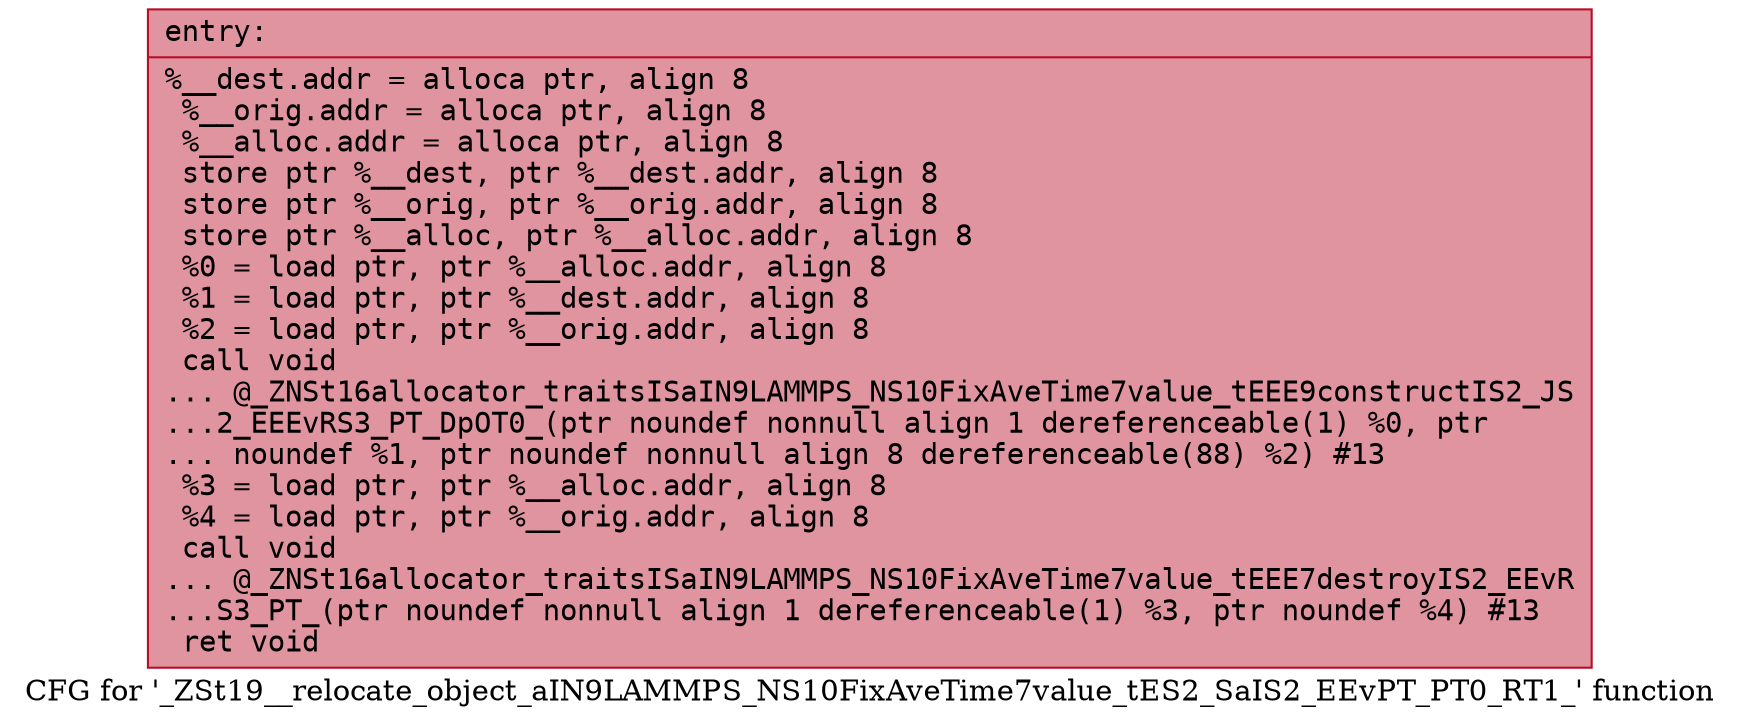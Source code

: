 digraph "CFG for '_ZSt19__relocate_object_aIN9LAMMPS_NS10FixAveTime7value_tES2_SaIS2_EEvPT_PT0_RT1_' function" {
	label="CFG for '_ZSt19__relocate_object_aIN9LAMMPS_NS10FixAveTime7value_tES2_SaIS2_EEvPT_PT0_RT1_' function";

	Node0x560f93ca57c0 [shape=record,color="#b70d28ff", style=filled, fillcolor="#b70d2870" fontname="Courier",label="{entry:\l|  %__dest.addr = alloca ptr, align 8\l  %__orig.addr = alloca ptr, align 8\l  %__alloc.addr = alloca ptr, align 8\l  store ptr %__dest, ptr %__dest.addr, align 8\l  store ptr %__orig, ptr %__orig.addr, align 8\l  store ptr %__alloc, ptr %__alloc.addr, align 8\l  %0 = load ptr, ptr %__alloc.addr, align 8\l  %1 = load ptr, ptr %__dest.addr, align 8\l  %2 = load ptr, ptr %__orig.addr, align 8\l  call void\l... @_ZNSt16allocator_traitsISaIN9LAMMPS_NS10FixAveTime7value_tEEE9constructIS2_JS\l...2_EEEvRS3_PT_DpOT0_(ptr noundef nonnull align 1 dereferenceable(1) %0, ptr\l... noundef %1, ptr noundef nonnull align 8 dereferenceable(88) %2) #13\l  %3 = load ptr, ptr %__alloc.addr, align 8\l  %4 = load ptr, ptr %__orig.addr, align 8\l  call void\l... @_ZNSt16allocator_traitsISaIN9LAMMPS_NS10FixAveTime7value_tEEE7destroyIS2_EEvR\l...S3_PT_(ptr noundef nonnull align 1 dereferenceable(1) %3, ptr noundef %4) #13\l  ret void\l}"];
}
